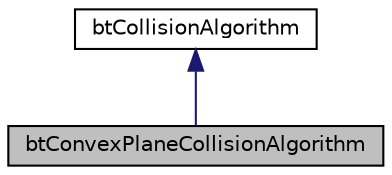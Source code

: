 digraph "btConvexPlaneCollisionAlgorithm"
{
  edge [fontname="Helvetica",fontsize="10",labelfontname="Helvetica",labelfontsize="10"];
  node [fontname="Helvetica",fontsize="10",shape=record];
  Node1 [label="btConvexPlaneCollisionAlgorithm",height=0.2,width=0.4,color="black", fillcolor="grey75", style="filled", fontcolor="black"];
  Node2 -> Node1 [dir="back",color="midnightblue",fontsize="10",style="solid",fontname="Helvetica"];
  Node2 [label="btCollisionAlgorithm",height=0.2,width=0.4,color="black", fillcolor="white", style="filled",URL="$classbt_collision_algorithm.html"];
}
